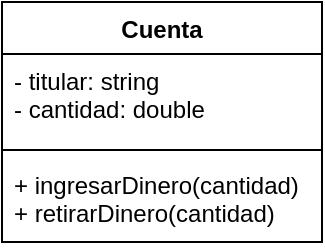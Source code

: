 <mxfile version="21.2.9" type="device">
  <diagram name="Página-1" id="OWWQnt49wwtMnuutCxPp">
    <mxGraphModel dx="270" dy="345" grid="1" gridSize="10" guides="1" tooltips="1" connect="1" arrows="1" fold="1" page="1" pageScale="1" pageWidth="827" pageHeight="1169" math="0" shadow="0">
      <root>
        <mxCell id="0" />
        <mxCell id="1" parent="0" />
        <mxCell id="Tpv2K532d3iZwlLRzxBG-1" value="Cuenta" style="swimlane;fontStyle=1;align=center;verticalAlign=top;childLayout=stackLayout;horizontal=1;startSize=26;horizontalStack=0;resizeParent=1;resizeParentMax=0;resizeLast=0;collapsible=1;marginBottom=0;whiteSpace=wrap;html=1;" vertex="1" parent="1">
          <mxGeometry x="160" y="130" width="160" height="120" as="geometry" />
        </mxCell>
        <mxCell id="Tpv2K532d3iZwlLRzxBG-2" value="- titular: string&lt;br&gt;- cantidad: double" style="text;strokeColor=none;fillColor=none;align=left;verticalAlign=top;spacingLeft=4;spacingRight=4;overflow=hidden;rotatable=0;points=[[0,0.5],[1,0.5]];portConstraint=eastwest;whiteSpace=wrap;html=1;" vertex="1" parent="Tpv2K532d3iZwlLRzxBG-1">
          <mxGeometry y="26" width="160" height="44" as="geometry" />
        </mxCell>
        <mxCell id="Tpv2K532d3iZwlLRzxBG-3" value="" style="line;strokeWidth=1;fillColor=none;align=left;verticalAlign=middle;spacingTop=-1;spacingLeft=3;spacingRight=3;rotatable=0;labelPosition=right;points=[];portConstraint=eastwest;strokeColor=inherit;" vertex="1" parent="Tpv2K532d3iZwlLRzxBG-1">
          <mxGeometry y="70" width="160" height="8" as="geometry" />
        </mxCell>
        <mxCell id="Tpv2K532d3iZwlLRzxBG-4" value="+ ingresarDinero(cantidad)&lt;br&gt;+ retirarDinero(cantidad)" style="text;strokeColor=none;fillColor=none;align=left;verticalAlign=top;spacingLeft=4;spacingRight=4;overflow=hidden;rotatable=0;points=[[0,0.5],[1,0.5]];portConstraint=eastwest;whiteSpace=wrap;html=1;" vertex="1" parent="Tpv2K532d3iZwlLRzxBG-1">
          <mxGeometry y="78" width="160" height="42" as="geometry" />
        </mxCell>
      </root>
    </mxGraphModel>
  </diagram>
</mxfile>
